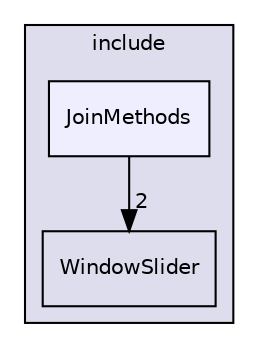 digraph "include/JoinMethods" {
  compound=true
  node [ fontsize="10", fontname="Helvetica"];
  edge [ labelfontsize="10", labelfontname="Helvetica"];
  subgraph clusterdir_d44c64559bbebec7f509842c48db8b23 {
    graph [ bgcolor="#ddddee", pencolor="black", label="include" fontname="Helvetica", fontsize="10", URL="dir_d44c64559bbebec7f509842c48db8b23.html"]
  dir_34445532ae09f585cee27beb5e8a4d84 [shape=box label="WindowSlider" URL="dir_34445532ae09f585cee27beb5e8a4d84.html"];
  dir_c257a94909c206d50efc94cbbe26f908 [shape=box, label="JoinMethods", style="filled", fillcolor="#eeeeff", pencolor="black", URL="dir_c257a94909c206d50efc94cbbe26f908.html"];
  }
  dir_c257a94909c206d50efc94cbbe26f908->dir_34445532ae09f585cee27beb5e8a4d84 [headlabel="2", labeldistance=1.5 headhref="dir_000003_000006.html"];
}
